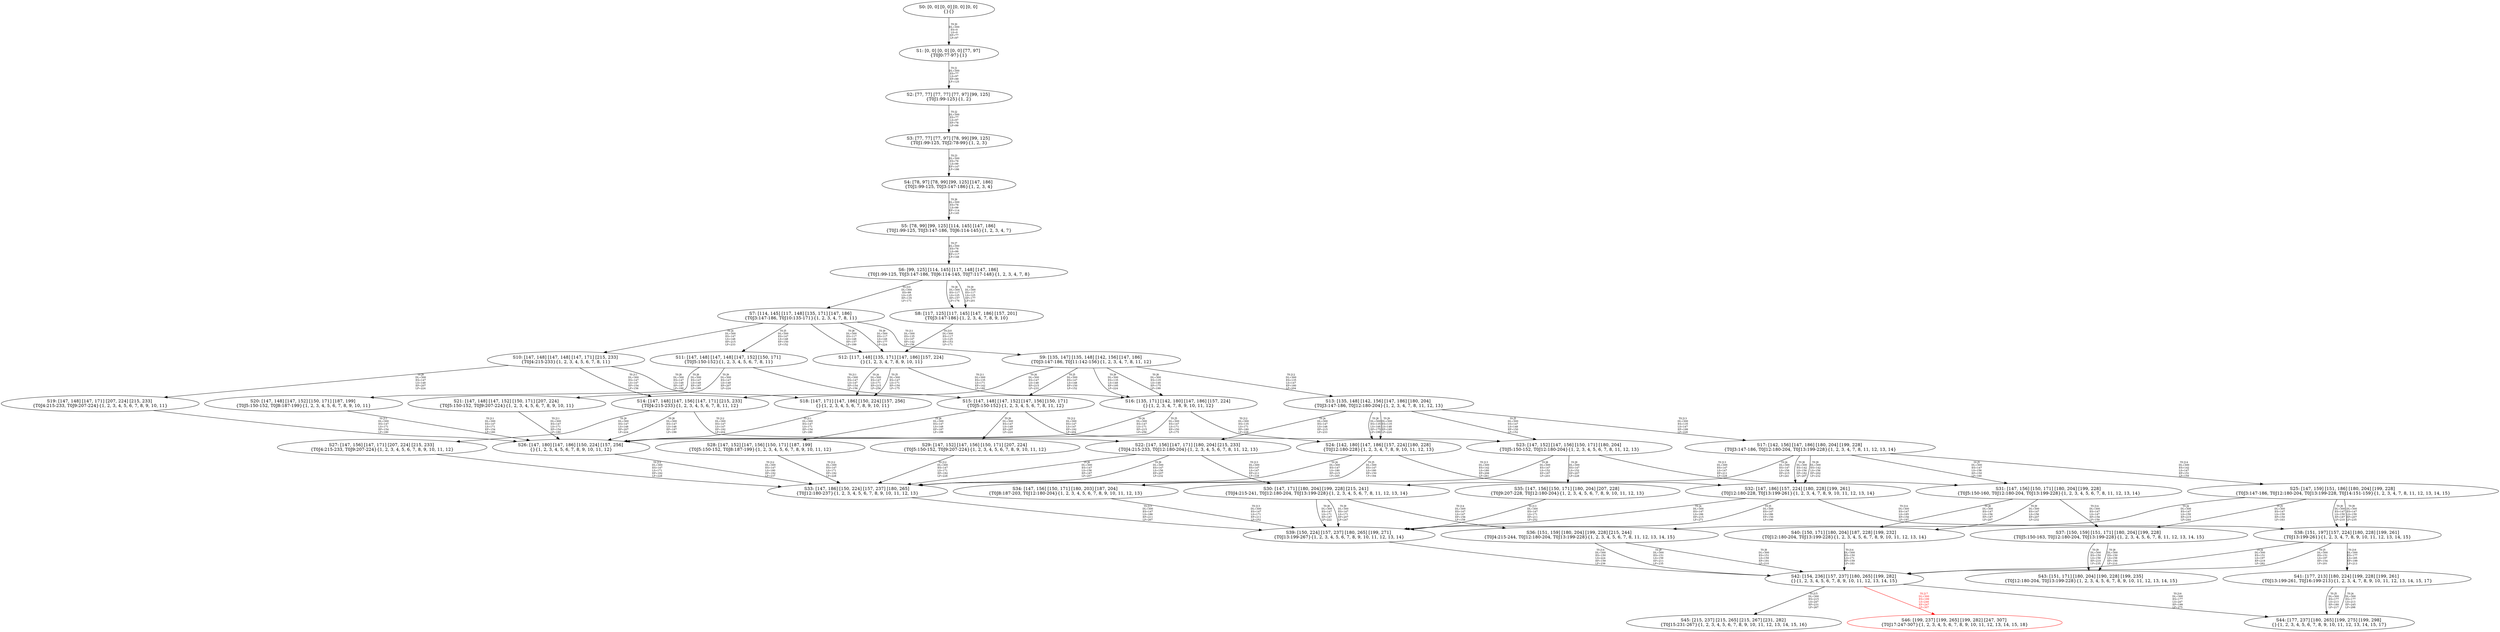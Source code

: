 digraph {
	S0[label="S0: [0, 0] [0, 0] [0, 0] [0, 0] \n{}{}"];
	S1[label="S1: [0, 0] [0, 0] [0, 0] [77, 97] \n{T0J0:77-97}{1}"];
	S2[label="S2: [77, 77] [77, 77] [77, 97] [99, 125] \n{T0J1:99-125}{1, 2}"];
	S3[label="S3: [77, 77] [77, 97] [78, 99] [99, 125] \n{T0J1:99-125, T0J2:78-99}{1, 2, 3}"];
	S4[label="S4: [78, 97] [78, 99] [99, 125] [147, 186] \n{T0J1:99-125, T0J3:147-186}{1, 2, 3, 4}"];
	S5[label="S5: [78, 99] [99, 125] [114, 145] [147, 186] \n{T0J1:99-125, T0J3:147-186, T0J6:114-145}{1, 2, 3, 4, 7}"];
	S6[label="S6: [99, 125] [114, 145] [117, 148] [147, 186] \n{T0J1:99-125, T0J3:147-186, T0J6:114-145, T0J7:117-148}{1, 2, 3, 4, 7, 8}"];
	S7[label="S7: [114, 145] [117, 148] [135, 171] [147, 186] \n{T0J3:147-186, T0J10:135-171}{1, 2, 3, 4, 7, 8, 11}"];
	S8[label="S8: [117, 125] [117, 145] [147, 186] [157, 201] \n{T0J3:147-186}{1, 2, 3, 4, 7, 8, 9, 10}"];
	S9[label="S9: [135, 147] [135, 148] [142, 156] [147, 186] \n{T0J3:147-186, T0J11:142-156}{1, 2, 3, 4, 7, 8, 11, 12}"];
	S10[label="S10: [147, 148] [147, 148] [147, 171] [215, 233] \n{T0J4:215-233}{1, 2, 3, 4, 5, 6, 7, 8, 11}"];
	S11[label="S11: [147, 148] [147, 148] [147, 152] [150, 171] \n{T0J5:150-152}{1, 2, 3, 4, 5, 6, 7, 8, 11}"];
	S12[label="S12: [117, 148] [135, 171] [147, 186] [157, 224] \n{}{1, 2, 3, 4, 7, 8, 9, 10, 11}"];
	S13[label="S13: [135, 148] [142, 156] [147, 186] [180, 204] \n{T0J3:147-186, T0J12:180-204}{1, 2, 3, 4, 7, 8, 11, 12, 13}"];
	S14[label="S14: [147, 148] [147, 156] [147, 171] [215, 233] \n{T0J4:215-233}{1, 2, 3, 4, 5, 6, 7, 8, 11, 12}"];
	S15[label="S15: [147, 148] [147, 152] [147, 156] [150, 171] \n{T0J5:150-152}{1, 2, 3, 4, 5, 6, 7, 8, 11, 12}"];
	S16[label="S16: [135, 171] [142, 180] [147, 186] [157, 224] \n{}{1, 2, 3, 4, 7, 8, 9, 10, 11, 12}"];
	S17[label="S17: [142, 156] [147, 186] [180, 204] [199, 228] \n{T0J3:147-186, T0J12:180-204, T0J13:199-228}{1, 2, 3, 4, 7, 8, 11, 12, 13, 14}"];
	S18[label="S18: [147, 171] [147, 186] [150, 224] [157, 256] \n{}{1, 2, 3, 4, 5, 6, 7, 8, 9, 10, 11}"];
	S19[label="S19: [147, 148] [147, 171] [207, 224] [215, 233] \n{T0J4:215-233, T0J9:207-224}{1, 2, 3, 4, 5, 6, 7, 8, 9, 10, 11}"];
	S20[label="S20: [147, 148] [147, 152] [150, 171] [187, 199] \n{T0J5:150-152, T0J8:187-199}{1, 2, 3, 4, 5, 6, 7, 8, 9, 10, 11}"];
	S21[label="S21: [147, 148] [147, 152] [150, 171] [207, 224] \n{T0J5:150-152, T0J9:207-224}{1, 2, 3, 4, 5, 6, 7, 8, 9, 10, 11}"];
	S22[label="S22: [147, 156] [147, 171] [180, 204] [215, 233] \n{T0J4:215-233, T0J12:180-204}{1, 2, 3, 4, 5, 6, 7, 8, 11, 12, 13}"];
	S23[label="S23: [147, 152] [147, 156] [150, 171] [180, 204] \n{T0J5:150-152, T0J12:180-204}{1, 2, 3, 4, 5, 6, 7, 8, 11, 12, 13}"];
	S24[label="S24: [142, 180] [147, 186] [157, 224] [180, 228] \n{T0J12:180-228}{1, 2, 3, 4, 7, 8, 9, 10, 11, 12, 13}"];
	S25[label="S25: [147, 159] [151, 186] [180, 204] [199, 228] \n{T0J3:147-186, T0J12:180-204, T0J13:199-228, T0J14:151-159}{1, 2, 3, 4, 7, 8, 11, 12, 13, 14, 15}"];
	S26[label="S26: [147, 180] [147, 186] [150, 224] [157, 256] \n{}{1, 2, 3, 4, 5, 6, 7, 8, 9, 10, 11, 12}"];
	S27[label="S27: [147, 156] [147, 171] [207, 224] [215, 233] \n{T0J4:215-233, T0J9:207-224}{1, 2, 3, 4, 5, 6, 7, 8, 9, 10, 11, 12}"];
	S28[label="S28: [147, 152] [147, 156] [150, 171] [187, 199] \n{T0J5:150-152, T0J8:187-199}{1, 2, 3, 4, 5, 6, 7, 8, 9, 10, 11, 12}"];
	S29[label="S29: [147, 152] [147, 156] [150, 171] [207, 224] \n{T0J5:150-152, T0J9:207-224}{1, 2, 3, 4, 5, 6, 7, 8, 9, 10, 11, 12}"];
	S30[label="S30: [147, 171] [180, 204] [199, 228] [215, 241] \n{T0J4:215-241, T0J12:180-204, T0J13:199-228}{1, 2, 3, 4, 5, 6, 7, 8, 11, 12, 13, 14}"];
	S31[label="S31: [147, 156] [150, 171] [180, 204] [199, 228] \n{T0J5:150-160, T0J12:180-204, T0J13:199-228}{1, 2, 3, 4, 5, 6, 7, 8, 11, 12, 13, 14}"];
	S32[label="S32: [147, 186] [157, 224] [180, 228] [199, 261] \n{T0J12:180-228, T0J13:199-261}{1, 2, 3, 4, 7, 8, 9, 10, 11, 12, 13, 14}"];
	S33[label="S33: [147, 186] [150, 224] [157, 237] [180, 265] \n{T0J12:180-237}{1, 2, 3, 4, 5, 6, 7, 8, 9, 10, 11, 12, 13}"];
	S34[label="S34: [147, 156] [150, 171] [180, 203] [187, 204] \n{T0J8:187-203, T0J12:180-204}{1, 2, 3, 4, 5, 6, 7, 8, 9, 10, 11, 12, 13}"];
	S35[label="S35: [147, 156] [150, 171] [180, 204] [207, 228] \n{T0J9:207-228, T0J12:180-204}{1, 2, 3, 4, 5, 6, 7, 8, 9, 10, 11, 12, 13}"];
	S36[label="S36: [151, 159] [180, 204] [199, 228] [215, 244] \n{T0J4:215-244, T0J12:180-204, T0J13:199-228}{1, 2, 3, 4, 5, 6, 7, 8, 11, 12, 13, 14, 15}"];
	S37[label="S37: [150, 159] [151, 171] [180, 204] [199, 228] \n{T0J5:150-163, T0J12:180-204, T0J13:199-228}{1, 2, 3, 4, 5, 6, 7, 8, 11, 12, 13, 14, 15}"];
	S38[label="S38: [151, 197] [157, 224] [180, 228] [199, 261] \n{T0J13:199-261}{1, 2, 3, 4, 7, 8, 9, 10, 11, 12, 13, 14, 15}"];
	S39[label="S39: [150, 224] [157, 237] [180, 265] [199, 271] \n{T0J13:199-267}{1, 2, 3, 4, 5, 6, 7, 8, 9, 10, 11, 12, 13, 14}"];
	S40[label="S40: [150, 171] [180, 204] [187, 228] [199, 232] \n{T0J12:180-204, T0J13:199-228}{1, 2, 3, 4, 5, 6, 7, 8, 9, 10, 11, 12, 13, 14}"];
	S41[label="S41: [177, 213] [180, 224] [199, 228] [199, 261] \n{T0J13:199-261, T0J16:199-213}{1, 2, 3, 4, 7, 8, 9, 10, 11, 12, 13, 14, 15, 17}"];
	S42[label="S42: [154, 236] [157, 237] [180, 265] [199, 282] \n{}{1, 2, 3, 4, 5, 6, 7, 8, 9, 10, 11, 12, 13, 14, 15}"];
	S43[label="S43: [151, 171] [180, 204] [190, 228] [199, 235] \n{T0J12:180-204, T0J13:199-228}{1, 2, 3, 4, 5, 6, 7, 8, 9, 10, 11, 12, 13, 14, 15}"];
	S44[label="S44: [177, 237] [180, 265] [199, 275] [199, 298] \n{}{1, 2, 3, 4, 5, 6, 7, 8, 9, 10, 11, 12, 13, 14, 15, 17}"];
	S45[label="S45: [215, 237] [215, 265] [215, 267] [231, 282] \n{T0J15:231-267}{1, 2, 3, 4, 5, 6, 7, 8, 9, 10, 11, 12, 13, 14, 15, 16}"];
	S46[label="S46: [199, 237] [199, 265] [199, 282] [247, 307] \n{T0J17:247-307}{1, 2, 3, 4, 5, 6, 7, 8, 9, 10, 11, 12, 13, 14, 15, 18}"];
	S0 -> S1[label="T0 J0\nDL=300\nES=0\nLS=0\nEF=77\nLF=97",fontsize=8];
	S1 -> S2[label="T0 J1\nDL=300\nES=77\nLS=97\nEF=99\nLF=125",fontsize=8];
	S2 -> S3[label="T0 J2\nDL=300\nES=77\nLS=97\nEF=78\nLF=99",fontsize=8];
	S3 -> S4[label="T0 J3\nDL=300\nES=78\nLS=99\nEF=147\nLF=186",fontsize=8];
	S4 -> S5[label="T0 J6\nDL=300\nES=78\nLS=99\nEF=114\nLF=145",fontsize=8];
	S5 -> S6[label="T0 J7\nDL=300\nES=78\nLS=99\nEF=117\nLF=148",fontsize=8];
	S6 -> S8[label="T0 J8\nDL=300\nES=117\nLS=125\nEF=157\nLF=176",fontsize=8];
	S6 -> S8[label="T0 J9\nDL=300\nES=117\nLS=125\nEF=177\nLF=201",fontsize=8];
	S6 -> S7[label="T0 J10\nDL=300\nES=99\nLS=125\nEF=135\nLF=171",fontsize=8];
	S7 -> S10[label="T0 J4\nDL=300\nES=147\nLS=148\nEF=215\nLF=233",fontsize=8];
	S7 -> S11[label="T0 J5\nDL=300\nES=147\nLS=148\nEF=150\nLF=152",fontsize=8];
	S7 -> S12[label="T0 J8\nDL=300\nES=117\nLS=148\nEF=157\nLF=199",fontsize=8];
	S7 -> S12[label="T0 J9\nDL=300\nES=117\nLS=148\nEF=177\nLF=224",fontsize=8];
	S7 -> S9[label="T0 J11\nDL=300\nES=135\nLS=147\nEF=142\nLF=156",fontsize=8];
	S8 -> S12[label="T0 J10\nDL=300\nES=117\nLS=125\nEF=153\nLF=171",fontsize=8];
	S9 -> S14[label="T0 J4\nDL=300\nES=147\nLS=148\nEF=215\nLF=233",fontsize=8];
	S9 -> S15[label="T0 J5\nDL=300\nES=147\nLS=148\nEF=150\nLF=152",fontsize=8];
	S9 -> S16[label="T0 J8\nDL=300\nES=135\nLS=148\nEF=175\nLF=199",fontsize=8];
	S9 -> S16[label="T0 J9\nDL=300\nES=135\nLS=148\nEF=195\nLF=224",fontsize=8];
	S9 -> S13[label="T0 J12\nDL=300\nES=135\nLS=147\nEF=180\nLF=204",fontsize=8];
	S10 -> S18[label="T0 J8\nDL=300\nES=147\nLS=148\nEF=187\nLF=199",fontsize=8];
	S10 -> S19[label="T0 J9\nDL=300\nES=147\nLS=148\nEF=207\nLF=224",fontsize=8];
	S10 -> S14[label="T0 J11\nDL=300\nES=147\nLS=147\nEF=154\nLF=156",fontsize=8];
	S11 -> S20[label="T0 J8\nDL=300\nES=147\nLS=148\nEF=187\nLF=199",fontsize=8];
	S11 -> S21[label="T0 J9\nDL=300\nES=147\nLS=148\nEF=207\nLF=224",fontsize=8];
	S11 -> S15[label="T0 J11\nDL=300\nES=147\nLS=147\nEF=154\nLF=156",fontsize=8];
	S12 -> S18[label="T0 J4\nDL=300\nES=147\nLS=171\nEF=215\nLF=256",fontsize=8];
	S12 -> S18[label="T0 J5\nDL=300\nES=147\nLS=171\nEF=150\nLF=175",fontsize=8];
	S12 -> S16[label="T0 J11\nDL=300\nES=135\nLS=171\nEF=142\nLF=180",fontsize=8];
	S13 -> S22[label="T0 J4\nDL=300\nES=147\nLS=148\nEF=215\nLF=233",fontsize=8];
	S13 -> S23[label="T0 J5\nDL=300\nES=147\nLS=148\nEF=150\nLF=152",fontsize=8];
	S13 -> S24[label="T0 J8\nDL=300\nES=135\nLS=148\nEF=175\nLF=199",fontsize=8];
	S13 -> S24[label="T0 J9\nDL=300\nES=135\nLS=148\nEF=195\nLF=224",fontsize=8];
	S13 -> S17[label="T0 J13\nDL=300\nES=135\nLS=147\nEF=199\nLF=228",fontsize=8];
	S14 -> S26[label="T0 J8\nDL=300\nES=147\nLS=148\nEF=187\nLF=199",fontsize=8];
	S14 -> S27[label="T0 J9\nDL=300\nES=147\nLS=148\nEF=207\nLF=224",fontsize=8];
	S14 -> S22[label="T0 J12\nDL=300\nES=147\nLS=147\nEF=192\nLF=204",fontsize=8];
	S15 -> S28[label="T0 J8\nDL=300\nES=147\nLS=148\nEF=187\nLF=199",fontsize=8];
	S15 -> S29[label="T0 J9\nDL=300\nES=147\nLS=148\nEF=207\nLF=224",fontsize=8];
	S15 -> S23[label="T0 J12\nDL=300\nES=147\nLS=147\nEF=192\nLF=204",fontsize=8];
	S16 -> S26[label="T0 J4\nDL=300\nES=147\nLS=171\nEF=215\nLF=256",fontsize=8];
	S16 -> S26[label="T0 J5\nDL=300\nES=147\nLS=171\nEF=150\nLF=175",fontsize=8];
	S16 -> S24[label="T0 J12\nDL=300\nES=135\nLS=171\nEF=180\nLF=228",fontsize=8];
	S17 -> S30[label="T0 J4\nDL=300\nES=147\nLS=156\nEF=215\nLF=241",fontsize=8];
	S17 -> S31[label="T0 J5\nDL=300\nES=147\nLS=156\nEF=150\nLF=160",fontsize=8];
	S17 -> S32[label="T0 J8\nDL=300\nES=142\nLS=156\nEF=182\nLF=207",fontsize=8];
	S17 -> S32[label="T0 J9\nDL=300\nES=142\nLS=156\nEF=202\nLF=232",fontsize=8];
	S17 -> S25[label="T0 J14\nDL=300\nES=142\nLS=147\nEF=151\nLF=159",fontsize=8];
	S18 -> S26[label="T0 J11\nDL=300\nES=147\nLS=171\nEF=154\nLF=180",fontsize=8];
	S19 -> S26[label="T0 J11\nDL=300\nES=147\nLS=171\nEF=154\nLF=180",fontsize=8];
	S20 -> S26[label="T0 J11\nDL=300\nES=147\nLS=171\nEF=154\nLF=180",fontsize=8];
	S21 -> S26[label="T0 J11\nDL=300\nES=147\nLS=171\nEF=154\nLF=180",fontsize=8];
	S22 -> S33[label="T0 J8\nDL=300\nES=147\nLS=156\nEF=187\nLF=207",fontsize=8];
	S22 -> S33[label="T0 J9\nDL=300\nES=147\nLS=156\nEF=207\nLF=232",fontsize=8];
	S22 -> S30[label="T0 J13\nDL=300\nES=147\nLS=147\nEF=211\nLF=228",fontsize=8];
	S23 -> S34[label="T0 J8\nDL=300\nES=147\nLS=152\nEF=187\nLF=203",fontsize=8];
	S23 -> S35[label="T0 J9\nDL=300\nES=147\nLS=152\nEF=207\nLF=228",fontsize=8];
	S23 -> S31[label="T0 J13\nDL=300\nES=147\nLS=147\nEF=211\nLF=228",fontsize=8];
	S24 -> S33[label="T0 J4\nDL=300\nES=147\nLS=180\nEF=215\nLF=265",fontsize=8];
	S24 -> S33[label="T0 J5\nDL=300\nES=147\nLS=180\nEF=150\nLF=184",fontsize=8];
	S24 -> S32[label="T0 J13\nDL=300\nES=142\nLS=180\nEF=206\nLF=261",fontsize=8];
	S25 -> S36[label="T0 J4\nDL=300\nES=147\nLS=159\nEF=215\nLF=244",fontsize=8];
	S25 -> S37[label="T0 J5\nDL=300\nES=147\nLS=159\nEF=150\nLF=163",fontsize=8];
	S25 -> S38[label="T0 J8\nDL=300\nES=147\nLS=159\nEF=187\nLF=210",fontsize=8];
	S25 -> S38[label="T0 J9\nDL=300\nES=147\nLS=159\nEF=207\nLF=235",fontsize=8];
	S26 -> S33[label="T0 J12\nDL=300\nES=147\nLS=180\nEF=192\nLF=237",fontsize=8];
	S27 -> S33[label="T0 J12\nDL=300\nES=147\nLS=171\nEF=192\nLF=228",fontsize=8];
	S28 -> S33[label="T0 J12\nDL=300\nES=147\nLS=171\nEF=192\nLF=228",fontsize=8];
	S29 -> S33[label="T0 J12\nDL=300\nES=147\nLS=171\nEF=192\nLF=228",fontsize=8];
	S30 -> S39[label="T0 J8\nDL=300\nES=147\nLS=171\nEF=187\nLF=222",fontsize=8];
	S30 -> S39[label="T0 J9\nDL=300\nES=147\nLS=171\nEF=207\nLF=247",fontsize=8];
	S30 -> S36[label="T0 J14\nDL=300\nES=147\nLS=147\nEF=156\nLF=159",fontsize=8];
	S31 -> S40[label="T0 J8\nDL=300\nES=147\nLS=156\nEF=187\nLF=207",fontsize=8];
	S31 -> S40[label="T0 J9\nDL=300\nES=147\nLS=156\nEF=207\nLF=232",fontsize=8];
	S31 -> S37[label="T0 J14\nDL=300\nES=147\nLS=147\nEF=156\nLF=159",fontsize=8];
	S32 -> S39[label="T0 J4\nDL=300\nES=147\nLS=186\nEF=215\nLF=271",fontsize=8];
	S32 -> S39[label="T0 J5\nDL=300\nES=147\nLS=186\nEF=150\nLF=190",fontsize=8];
	S32 -> S38[label="T0 J14\nDL=300\nES=147\nLS=185\nEF=156\nLF=197",fontsize=8];
	S33 -> S39[label="T0 J13\nDL=300\nES=147\nLS=186\nEF=211\nLF=267",fontsize=8];
	S34 -> S39[label="T0 J13\nDL=300\nES=147\nLS=171\nEF=211\nLF=252",fontsize=8];
	S35 -> S39[label="T0 J13\nDL=300\nES=147\nLS=171\nEF=211\nLF=252",fontsize=8];
	S36 -> S42[label="T0 J8\nDL=300\nES=151\nLS=159\nEF=191\nLF=210",fontsize=8];
	S36 -> S42[label="T0 J9\nDL=300\nES=151\nLS=159\nEF=211\nLF=235",fontsize=8];
	S37 -> S43[label="T0 J8\nDL=300\nES=150\nLS=159\nEF=190\nLF=210",fontsize=8];
	S37 -> S43[label="T0 J9\nDL=300\nES=150\nLS=159\nEF=210\nLF=235",fontsize=8];
	S38 -> S42[label="T0 J4\nDL=300\nES=151\nLS=197\nEF=219\nLF=282",fontsize=8];
	S38 -> S42[label="T0 J5\nDL=300\nES=151\nLS=197\nEF=154\nLF=201",fontsize=8];
	S38 -> S41[label="T0 J16\nDL=300\nES=177\nLS=185\nEF=199\nLF=213",fontsize=8];
	S39 -> S42[label="T0 J14\nDL=300\nES=150\nLS=224\nEF=159\nLF=236",fontsize=8];
	S40 -> S42[label="T0 J14\nDL=300\nES=150\nLS=171\nEF=159\nLF=183",fontsize=8];
	S41 -> S44[label="T0 J4\nDL=300\nES=177\nLS=213\nEF=245\nLF=298",fontsize=8];
	S41 -> S44[label="T0 J5\nDL=300\nES=177\nLS=213\nEF=180\nLF=217",fontsize=8];
	S42 -> S45[label="T0 J15\nDL=300\nES=215\nLS=247\nEF=231\nLF=267",fontsize=8];
	S42 -> S44[label="T0 J16\nDL=300\nES=177\nLS=247\nEF=199\nLF=275",fontsize=8];
	S42 -> S46[label="T0 J17\nDL=300\nES=199\nLS=246\nEF=247\nLF=307",color=Red,fontcolor=Red,fontsize=8];
S46[color=Red];
}
